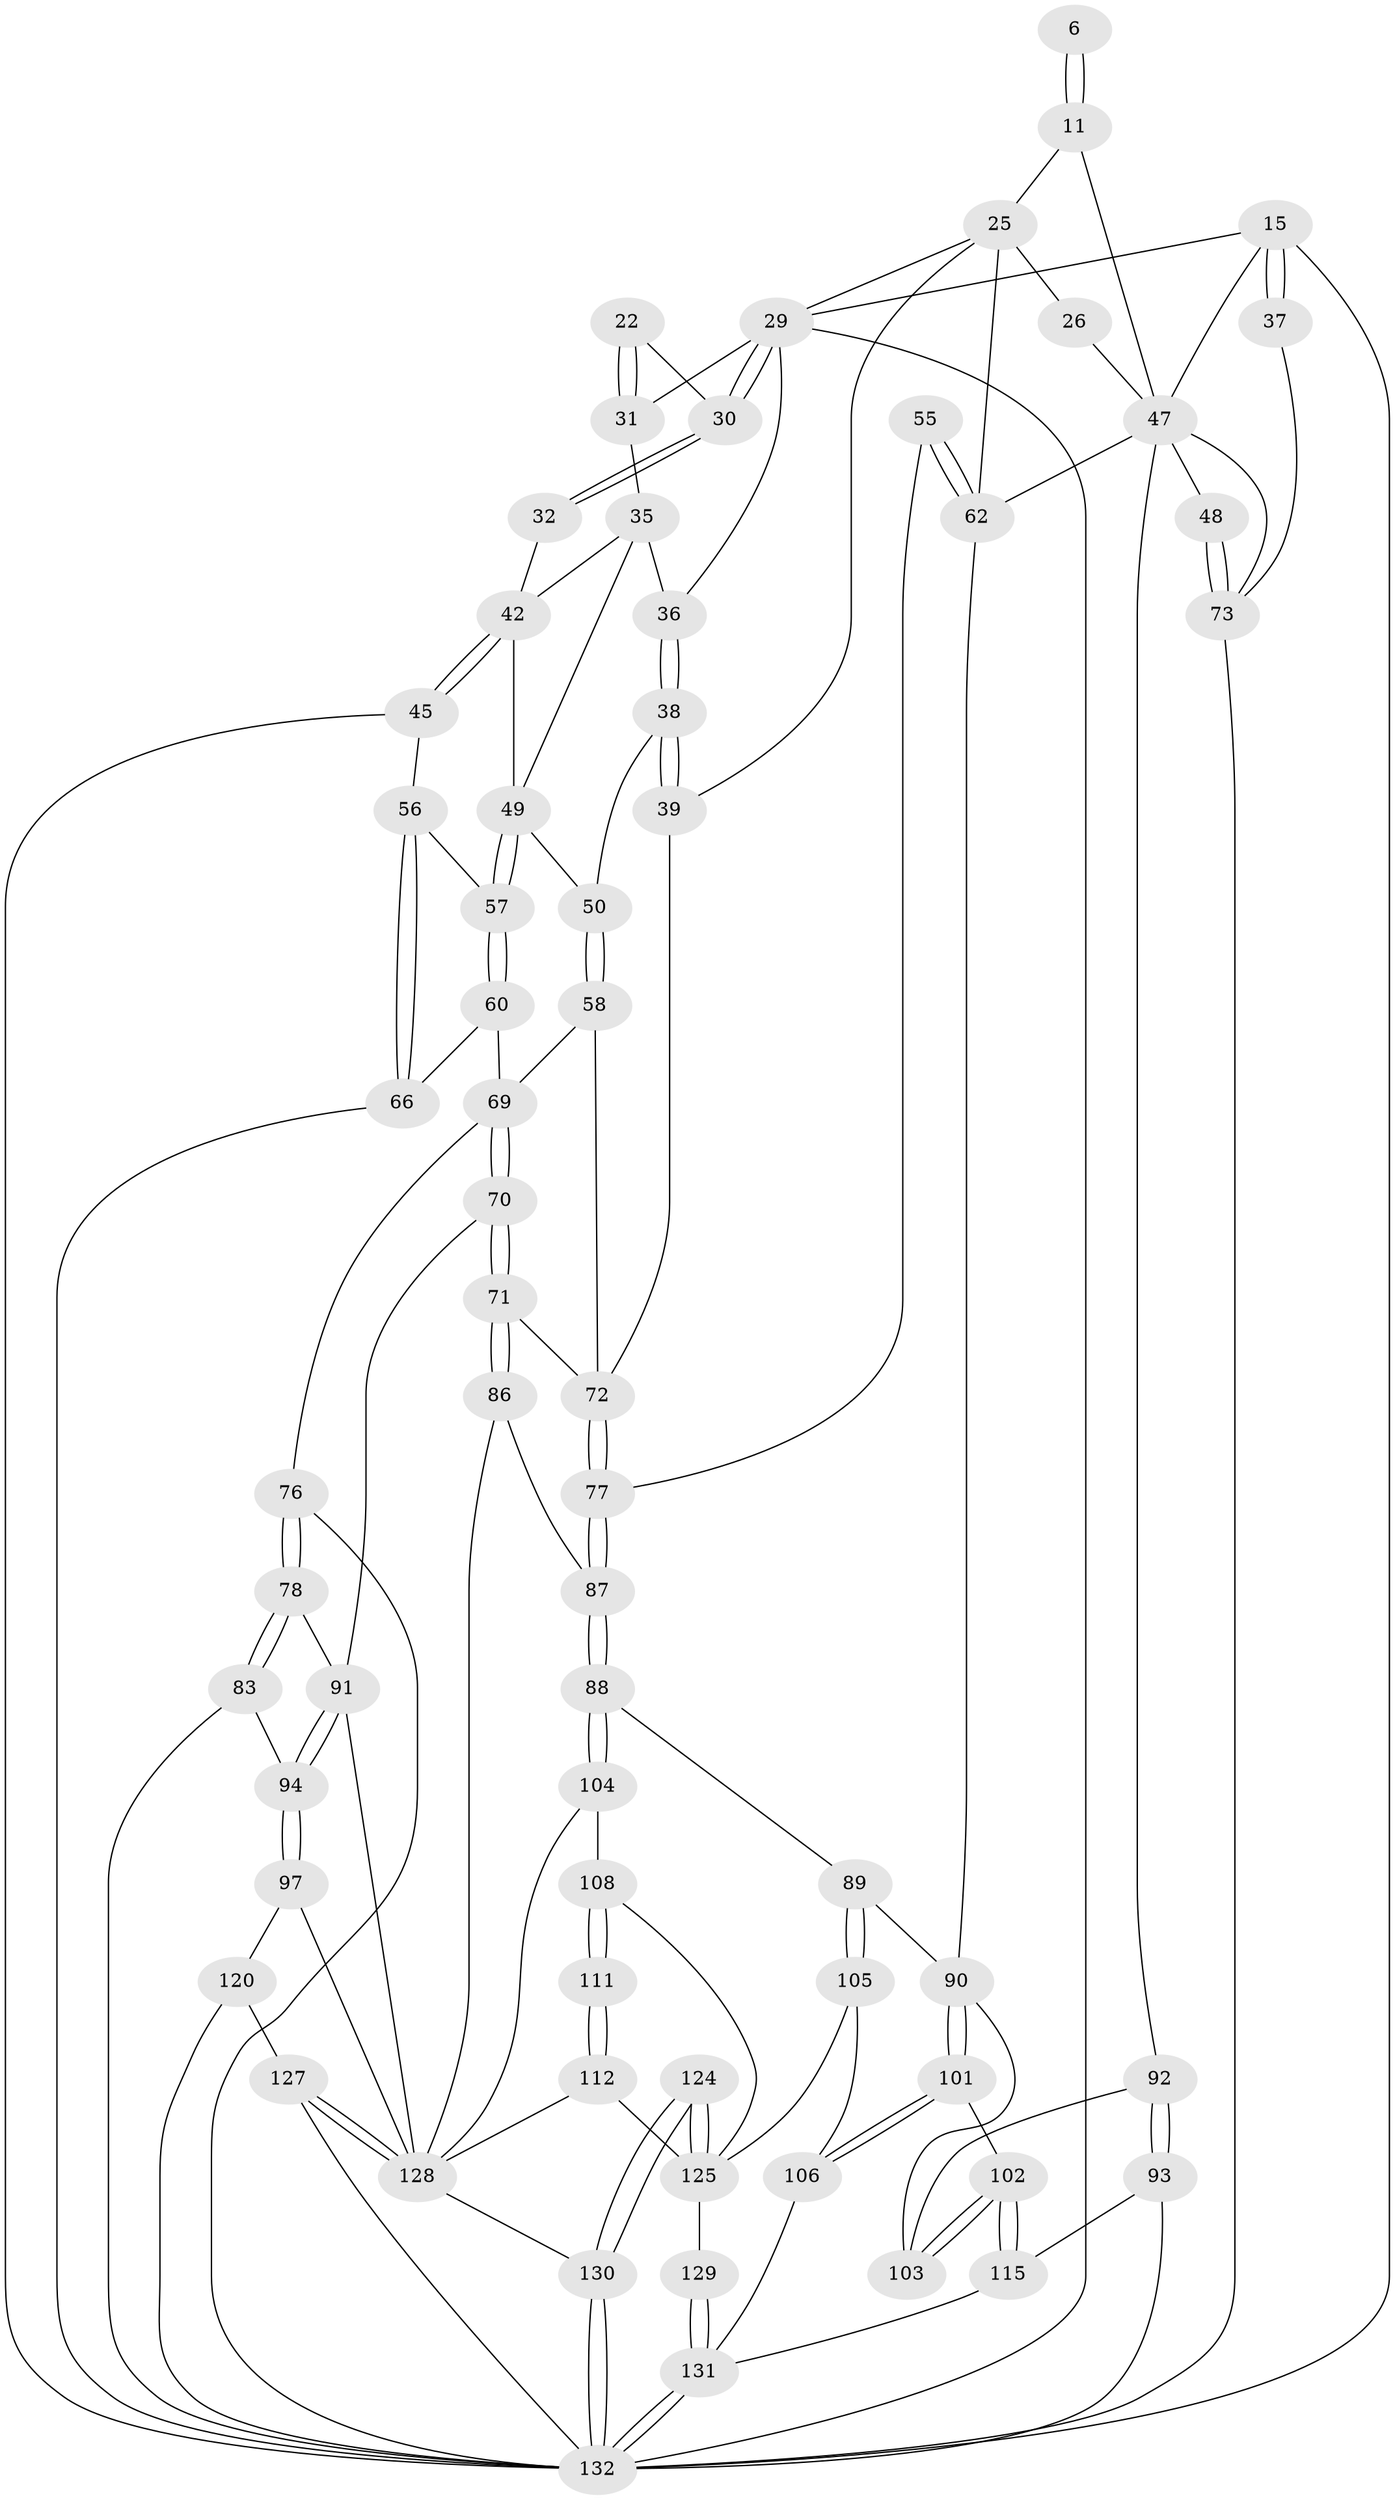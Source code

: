 // original degree distribution, {3: 0.015151515151515152, 4: 0.25, 5: 0.5, 6: 0.23484848484848486}
// Generated by graph-tools (version 1.1) at 2025/01/03/09/25 05:01:32]
// undirected, 66 vertices, 150 edges
graph export_dot {
graph [start="1"]
  node [color=gray90,style=filled];
  6 [pos="+0.2585414027063311+0"];
  11 [pos="+0.2842735482773465+0.08919596695554428",super="+5"];
  15 [pos="+0+0",super="+2+3"];
  22 [pos="+0.9116233203036308+0.12520249826959287"];
  25 [pos="+0.3730983997811763+0.1564360991106447",super="+9+10+24"];
  26 [pos="+0.25400308385892534+0.19981531015623158"];
  29 [pos="+1+0.18280811659492086",super="+19"];
  30 [pos="+1+0.1736448627029278",super="+20+21"];
  31 [pos="+0.8877201382458426+0.14486641571843425",super="+17+16"];
  32 [pos="+0.9615267520573212+0.18228157338241507"];
  35 [pos="+0.8518937827906092+0.19444214324241088",super="+34"];
  36 [pos="+0.7356237804635617+0.12621500748379721"];
  37 [pos="+0+0.07993912180088217"];
  38 [pos="+0.699829273222096+0.24292356521055894"];
  39 [pos="+0.5398769126999812+0.24206508152324"];
  42 [pos="+0.9470678732931621+0.2710412276489248",super="+33"];
  45 [pos="+0.9661291715472172+0.28635851065514417"];
  47 [pos="+0.07718763375764717+0.38666000066600387",super="+46"];
  48 [pos="+0+0.36783407072610635"];
  49 [pos="+0.8403819922656726+0.26173079199757043",super="+43"];
  50 [pos="+0.7275767714571086+0.2762644454046198"];
  55 [pos="+0.4181511197836025+0.43690480057599806"];
  56 [pos="+0.9157574892961846+0.37402172342334006"];
  57 [pos="+0.8536423076237455+0.3362795560326228"];
  58 [pos="+0.725945990730443+0.3710672508441608"];
  60 [pos="+0.7787962281710731+0.40102923270946034"];
  62 [pos="+0.36510828506622933+0.4650624455999866",super="+52+51"];
  66 [pos="+0.9183323098904885+0.39305574567786067"];
  69 [pos="+0.755870814591351+0.4201489318592909",super="+61"];
  70 [pos="+0.7440036876138263+0.4580437458392646"];
  71 [pos="+0.7245488566071576+0.4806728261105871"];
  72 [pos="+0.6334647629010968+0.46595750137747394",super="+59"];
  73 [pos="+0+0.36768928076819074",super="+41+40"];
  76 [pos="+0.8980118961715287+0.4693796175364651"];
  77 [pos="+0.5452464014654216+0.463952806288515",super="+54"];
  78 [pos="+0.89126004524104+0.5214399585997428"];
  83 [pos="+0.9104284779385851+0.5423034345002083"];
  86 [pos="+0.710407147944936+0.533749203950909"];
  87 [pos="+0.573866097929863+0.5849436866940945"];
  88 [pos="+0.5631516438819543+0.62661085273243"];
  89 [pos="+0.498491833373698+0.6469256220774537"];
  90 [pos="+0.3958606003650804+0.5909371422791593",super="+63"];
  91 [pos="+0.8419042376884224+0.556968850917109",super="+80"];
  92 [pos="+0+0.6573194540218141",super="+65"];
  93 [pos="+0+0.6867608847112269"];
  94 [pos="+0.8679745895403754+0.623031613396997"];
  97 [pos="+0.8610389803596037+0.6982419960167734"];
  101 [pos="+0.3276776752619626+0.6907705567780825"];
  102 [pos="+0.19977708857111012+0.6896853099077472"];
  103 [pos="+0.1990191984392744+0.6872724319786686",super="+64"];
  104 [pos="+0.5807993089239324+0.6441034031436766"];
  105 [pos="+0.4330779319851451+0.7865465479409136"];
  106 [pos="+0.41255711513003+0.785856235208219"];
  108 [pos="+0.5293698049494419+0.8190061520098344",super="+107"];
  111 [pos="+0.652304942172497+0.8242358680795577"];
  112 [pos="+0.6669739269223803+0.8310588639696981"];
  115 [pos="+0.17245972718889072+0.7924945236461358"];
  120 [pos="+0.9318152936944936+0.8956986774077914",super="+118+100"];
  124 [pos="+0.5566892378302881+1"];
  125 [pos="+0.4582939755942666+0.940736743723711",super="+121+123"];
  127 [pos="+0.7517517404093154+1",super="+126+119"];
  128 [pos="+0.7453153392938869+1",super="+113+114+99+84"];
  129 [pos="+0.43306680896674704+0.9439960452501431",super="+122"];
  130 [pos="+0.5965154128285692+1"];
  131 [pos="+0.0392090034834288+1",super="+117"];
  132 [pos="+0.038083841807241545+1",super="+75+95+96+82"];
  6 -- 11 [weight=2];
  6 -- 11;
  11 -- 25;
  11 -- 47;
  15 -- 37 [weight=2];
  15 -- 37;
  15 -- 29 [weight=2];
  15 -- 132;
  15 -- 47;
  22 -- 31 [weight=2];
  22 -- 31;
  22 -- 30;
  25 -- 26 [weight=2];
  25 -- 29 [weight=2];
  25 -- 62;
  25 -- 39;
  26 -- 47;
  29 -- 30 [weight=2];
  29 -- 30;
  29 -- 36;
  29 -- 31 [weight=2];
  29 -- 132 [weight=2];
  30 -- 32 [weight=2];
  30 -- 32;
  31 -- 35;
  32 -- 42;
  35 -- 36;
  35 -- 49;
  35 -- 42;
  36 -- 38;
  36 -- 38;
  37 -- 73;
  38 -- 39;
  38 -- 39;
  38 -- 50;
  39 -- 72;
  42 -- 45;
  42 -- 45;
  42 -- 49;
  45 -- 56;
  45 -- 132;
  47 -- 48;
  47 -- 92;
  47 -- 73;
  47 -- 62;
  48 -- 73 [weight=2];
  48 -- 73;
  49 -- 50;
  49 -- 57;
  49 -- 57;
  50 -- 58;
  50 -- 58;
  55 -- 62 [weight=2];
  55 -- 62;
  55 -- 77;
  56 -- 57;
  56 -- 66;
  56 -- 66;
  57 -- 60;
  57 -- 60;
  58 -- 72;
  58 -- 69;
  60 -- 66;
  60 -- 69;
  62 -- 90;
  66 -- 132;
  69 -- 70;
  69 -- 70;
  69 -- 76;
  70 -- 71;
  70 -- 71;
  70 -- 91;
  71 -- 72;
  71 -- 86;
  71 -- 86;
  72 -- 77 [weight=2];
  72 -- 77;
  73 -- 132;
  76 -- 78;
  76 -- 78;
  76 -- 132;
  77 -- 87;
  77 -- 87;
  78 -- 83;
  78 -- 83;
  78 -- 91;
  83 -- 94;
  83 -- 132;
  86 -- 87;
  86 -- 128;
  87 -- 88;
  87 -- 88;
  88 -- 89;
  88 -- 104;
  88 -- 104;
  89 -- 90;
  89 -- 105;
  89 -- 105;
  90 -- 101;
  90 -- 101;
  90 -- 103;
  91 -- 94;
  91 -- 94;
  91 -- 128 [weight=2];
  92 -- 93;
  92 -- 93;
  92 -- 103 [weight=2];
  93 -- 115;
  93 -- 132;
  94 -- 97;
  94 -- 97;
  97 -- 128;
  97 -- 120;
  101 -- 102;
  101 -- 106;
  101 -- 106;
  102 -- 103;
  102 -- 103;
  102 -- 115;
  102 -- 115;
  104 -- 108;
  104 -- 128;
  105 -- 106;
  105 -- 125;
  106 -- 131;
  108 -- 111 [weight=2];
  108 -- 111;
  108 -- 125;
  111 -- 112;
  111 -- 112;
  112 -- 128;
  112 -- 125;
  115 -- 131;
  120 -- 132 [weight=2];
  120 -- 127 [weight=2];
  124 -- 125 [weight=2];
  124 -- 125;
  124 -- 130;
  124 -- 130;
  125 -- 129 [weight=2];
  127 -- 128 [weight=2];
  127 -- 128;
  127 -- 132;
  128 -- 130;
  129 -- 131 [weight=2];
  129 -- 131;
  130 -- 132;
  130 -- 132;
  131 -- 132;
  131 -- 132;
}

